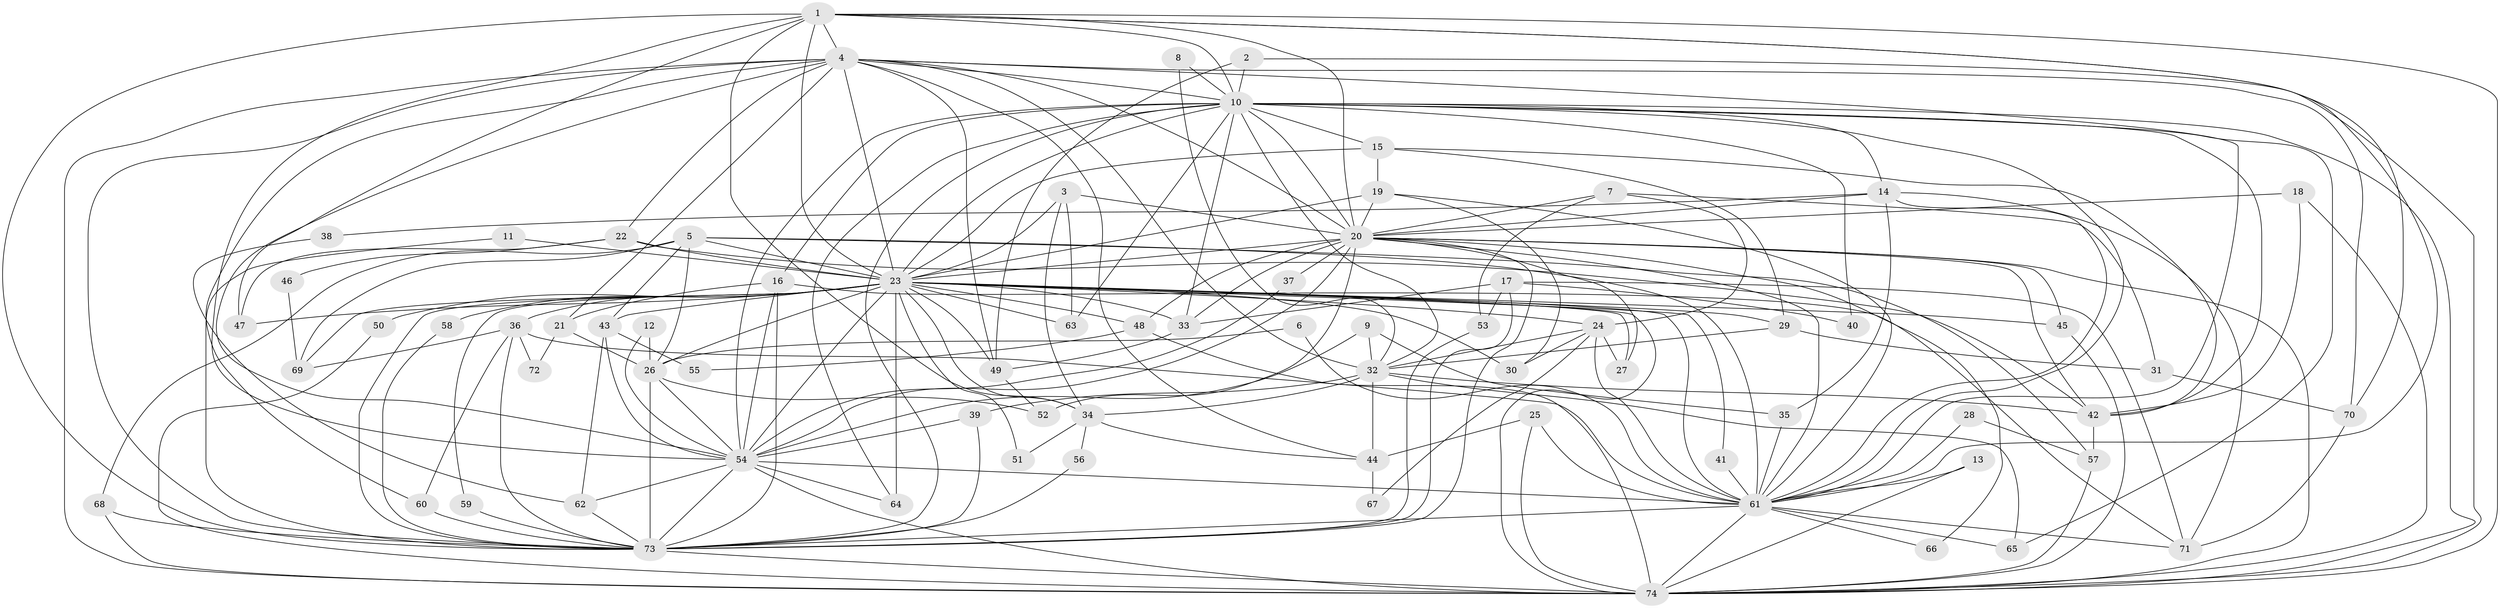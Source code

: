 // original degree distribution, {19: 0.006802721088435374, 29: 0.006802721088435374, 21: 0.013605442176870748, 26: 0.006802721088435374, 24: 0.006802721088435374, 31: 0.006802721088435374, 12: 0.006802721088435374, 27: 0.006802721088435374, 28: 0.006802721088435374, 2: 0.5238095238095238, 3: 0.20408163265306123, 5: 0.061224489795918366, 9: 0.006802721088435374, 7: 0.02040816326530612, 13: 0.006802721088435374, 4: 0.09523809523809523, 6: 0.013605442176870748}
// Generated by graph-tools (version 1.1) at 2025/01/03/09/25 03:01:20]
// undirected, 74 vertices, 209 edges
graph export_dot {
graph [start="1"]
  node [color=gray90,style=filled];
  1;
  2;
  3;
  4;
  5;
  6;
  7;
  8;
  9;
  10;
  11;
  12;
  13;
  14;
  15;
  16;
  17;
  18;
  19;
  20;
  21;
  22;
  23;
  24;
  25;
  26;
  27;
  28;
  29;
  30;
  31;
  32;
  33;
  34;
  35;
  36;
  37;
  38;
  39;
  40;
  41;
  42;
  43;
  44;
  45;
  46;
  47;
  48;
  49;
  50;
  51;
  52;
  53;
  54;
  55;
  56;
  57;
  58;
  59;
  60;
  61;
  62;
  63;
  64;
  65;
  66;
  67;
  68;
  69;
  70;
  71;
  72;
  73;
  74;
  1 -- 4 [weight=1.0];
  1 -- 10 [weight=1.0];
  1 -- 20 [weight=1.0];
  1 -- 23 [weight=2.0];
  1 -- 34 [weight=1.0];
  1 -- 47 [weight=1.0];
  1 -- 54 [weight=1.0];
  1 -- 61 [weight=1.0];
  1 -- 70 [weight=1.0];
  1 -- 73 [weight=1.0];
  1 -- 74 [weight=1.0];
  2 -- 10 [weight=1.0];
  2 -- 49 [weight=1.0];
  2 -- 74 [weight=1.0];
  3 -- 20 [weight=1.0];
  3 -- 23 [weight=1.0];
  3 -- 34 [weight=1.0];
  3 -- 63 [weight=1.0];
  4 -- 10 [weight=1.0];
  4 -- 20 [weight=1.0];
  4 -- 21 [weight=1.0];
  4 -- 22 [weight=1.0];
  4 -- 23 [weight=3.0];
  4 -- 32 [weight=3.0];
  4 -- 44 [weight=1.0];
  4 -- 49 [weight=1.0];
  4 -- 54 [weight=1.0];
  4 -- 60 [weight=1.0];
  4 -- 61 [weight=1.0];
  4 -- 70 [weight=1.0];
  4 -- 73 [weight=2.0];
  4 -- 74 [weight=2.0];
  5 -- 23 [weight=1.0];
  5 -- 26 [weight=1.0];
  5 -- 43 [weight=1.0];
  5 -- 57 [weight=1.0];
  5 -- 61 [weight=1.0];
  5 -- 68 [weight=1.0];
  5 -- 69 [weight=1.0];
  6 -- 26 [weight=1.0];
  6 -- 61 [weight=1.0];
  7 -- 20 [weight=1.0];
  7 -- 24 [weight=1.0];
  7 -- 31 [weight=1.0];
  7 -- 53 [weight=1.0];
  8 -- 10 [weight=1.0];
  8 -- 32 [weight=1.0];
  9 -- 32 [weight=1.0];
  9 -- 35 [weight=1.0];
  9 -- 54 [weight=1.0];
  10 -- 14 [weight=1.0];
  10 -- 15 [weight=2.0];
  10 -- 16 [weight=1.0];
  10 -- 20 [weight=1.0];
  10 -- 23 [weight=3.0];
  10 -- 32 [weight=1.0];
  10 -- 33 [weight=1.0];
  10 -- 40 [weight=1.0];
  10 -- 42 [weight=1.0];
  10 -- 54 [weight=2.0];
  10 -- 61 [weight=1.0];
  10 -- 63 [weight=1.0];
  10 -- 64 [weight=1.0];
  10 -- 65 [weight=1.0];
  10 -- 73 [weight=1.0];
  10 -- 74 [weight=1.0];
  11 -- 23 [weight=1.0];
  11 -- 73 [weight=1.0];
  12 -- 26 [weight=1.0];
  12 -- 54 [weight=1.0];
  13 -- 61 [weight=1.0];
  13 -- 74 [weight=1.0];
  14 -- 20 [weight=1.0];
  14 -- 35 [weight=1.0];
  14 -- 38 [weight=1.0];
  14 -- 61 [weight=1.0];
  14 -- 71 [weight=1.0];
  15 -- 19 [weight=1.0];
  15 -- 23 [weight=1.0];
  15 -- 29 [weight=1.0];
  15 -- 42 [weight=1.0];
  16 -- 21 [weight=1.0];
  16 -- 54 [weight=1.0];
  16 -- 71 [weight=1.0];
  16 -- 73 [weight=1.0];
  17 -- 33 [weight=1.0];
  17 -- 40 [weight=1.0];
  17 -- 53 [weight=1.0];
  17 -- 71 [weight=1.0];
  17 -- 73 [weight=1.0];
  18 -- 20 [weight=1.0];
  18 -- 42 [weight=1.0];
  18 -- 74 [weight=1.0];
  19 -- 20 [weight=1.0];
  19 -- 23 [weight=1.0];
  19 -- 30 [weight=1.0];
  19 -- 61 [weight=1.0];
  20 -- 23 [weight=4.0];
  20 -- 27 [weight=1.0];
  20 -- 33 [weight=1.0];
  20 -- 37 [weight=2.0];
  20 -- 42 [weight=1.0];
  20 -- 45 [weight=1.0];
  20 -- 48 [weight=1.0];
  20 -- 52 [weight=1.0];
  20 -- 54 [weight=1.0];
  20 -- 61 [weight=1.0];
  20 -- 66 [weight=1.0];
  20 -- 73 [weight=1.0];
  20 -- 74 [weight=2.0];
  21 -- 26 [weight=1.0];
  21 -- 72 [weight=1.0];
  22 -- 23 [weight=1.0];
  22 -- 42 [weight=1.0];
  22 -- 46 [weight=1.0];
  22 -- 47 [weight=1.0];
  23 -- 24 [weight=1.0];
  23 -- 26 [weight=2.0];
  23 -- 27 [weight=1.0];
  23 -- 29 [weight=1.0];
  23 -- 30 [weight=1.0];
  23 -- 33 [weight=1.0];
  23 -- 34 [weight=1.0];
  23 -- 36 [weight=1.0];
  23 -- 41 [weight=1.0];
  23 -- 43 [weight=1.0];
  23 -- 45 [weight=1.0];
  23 -- 47 [weight=2.0];
  23 -- 48 [weight=1.0];
  23 -- 49 [weight=2.0];
  23 -- 50 [weight=2.0];
  23 -- 51 [weight=1.0];
  23 -- 54 [weight=2.0];
  23 -- 58 [weight=2.0];
  23 -- 59 [weight=1.0];
  23 -- 61 [weight=2.0];
  23 -- 63 [weight=1.0];
  23 -- 64 [weight=2.0];
  23 -- 69 [weight=1.0];
  23 -- 73 [weight=2.0];
  23 -- 74 [weight=2.0];
  24 -- 27 [weight=1.0];
  24 -- 30 [weight=1.0];
  24 -- 32 [weight=1.0];
  24 -- 61 [weight=1.0];
  24 -- 67 [weight=1.0];
  25 -- 44 [weight=1.0];
  25 -- 61 [weight=1.0];
  25 -- 74 [weight=1.0];
  26 -- 52 [weight=1.0];
  26 -- 54 [weight=1.0];
  26 -- 73 [weight=2.0];
  28 -- 57 [weight=1.0];
  28 -- 61 [weight=1.0];
  29 -- 31 [weight=1.0];
  29 -- 32 [weight=1.0];
  31 -- 70 [weight=1.0];
  32 -- 34 [weight=1.0];
  32 -- 39 [weight=1.0];
  32 -- 42 [weight=1.0];
  32 -- 44 [weight=1.0];
  32 -- 65 [weight=1.0];
  33 -- 49 [weight=1.0];
  34 -- 44 [weight=1.0];
  34 -- 51 [weight=1.0];
  34 -- 56 [weight=1.0];
  35 -- 61 [weight=2.0];
  36 -- 60 [weight=1.0];
  36 -- 61 [weight=1.0];
  36 -- 69 [weight=1.0];
  36 -- 72 [weight=1.0];
  36 -- 73 [weight=1.0];
  37 -- 54 [weight=1.0];
  38 -- 62 [weight=1.0];
  39 -- 54 [weight=1.0];
  39 -- 73 [weight=1.0];
  41 -- 61 [weight=2.0];
  42 -- 57 [weight=1.0];
  43 -- 54 [weight=1.0];
  43 -- 55 [weight=1.0];
  43 -- 62 [weight=1.0];
  44 -- 67 [weight=1.0];
  45 -- 74 [weight=1.0];
  46 -- 69 [weight=1.0];
  48 -- 55 [weight=1.0];
  48 -- 74 [weight=1.0];
  49 -- 52 [weight=1.0];
  50 -- 74 [weight=1.0];
  53 -- 73 [weight=1.0];
  54 -- 61 [weight=1.0];
  54 -- 62 [weight=1.0];
  54 -- 64 [weight=1.0];
  54 -- 73 [weight=1.0];
  54 -- 74 [weight=1.0];
  56 -- 73 [weight=1.0];
  57 -- 74 [weight=1.0];
  58 -- 73 [weight=1.0];
  59 -- 73 [weight=1.0];
  60 -- 73 [weight=2.0];
  61 -- 65 [weight=1.0];
  61 -- 66 [weight=1.0];
  61 -- 71 [weight=1.0];
  61 -- 73 [weight=3.0];
  61 -- 74 [weight=1.0];
  62 -- 73 [weight=1.0];
  68 -- 73 [weight=1.0];
  68 -- 74 [weight=1.0];
  70 -- 71 [weight=1.0];
  73 -- 74 [weight=1.0];
}
